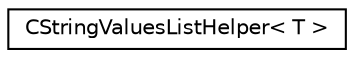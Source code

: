 digraph "Graphical Class Hierarchy"
{
 // LATEX_PDF_SIZE
  edge [fontname="Helvetica",fontsize="10",labelfontname="Helvetica",labelfontsize="10"];
  node [fontname="Helvetica",fontsize="10",shape=record];
  rankdir="LR";
  Node0 [label="CStringValuesListHelper\< T \>",height=0.2,width=0.4,color="black", fillcolor="white", style="filled",URL="$structCStringValuesListHelper.html",tooltip=" "];
}
